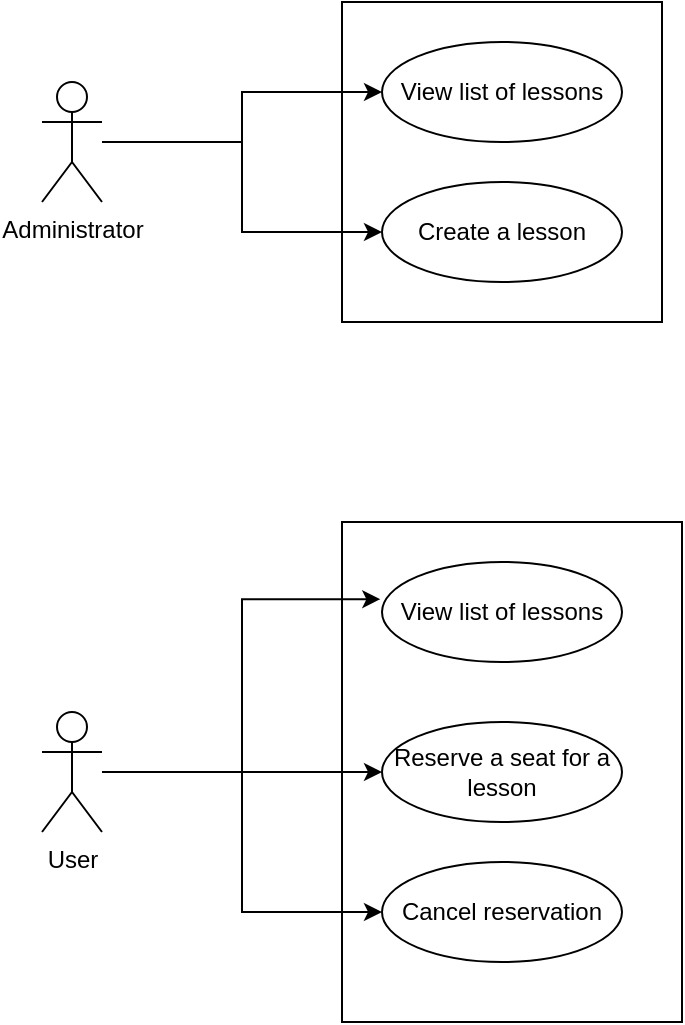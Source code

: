 <mxfile version="24.6.4" type="device">
  <diagram name="Page-1" id="A8Z21q8sCcu-jhZKcuga">
    <mxGraphModel dx="1036" dy="614" grid="1" gridSize="10" guides="1" tooltips="1" connect="1" arrows="1" fold="1" page="1" pageScale="1" pageWidth="850" pageHeight="1100" math="0" shadow="0">
      <root>
        <mxCell id="0" />
        <mxCell id="1" parent="0" />
        <mxCell id="xfM_jEDq1WVHNozujM_r-10" value="" style="rounded=0;whiteSpace=wrap;html=1;fillColor=none;" vertex="1" parent="1">
          <mxGeometry x="320" y="310" width="170" height="250" as="geometry" />
        </mxCell>
        <mxCell id="xfM_jEDq1WVHNozujM_r-8" value="" style="whiteSpace=wrap;html=1;aspect=fixed;fillColor=none;" vertex="1" parent="1">
          <mxGeometry x="320" y="50" width="160" height="160" as="geometry" />
        </mxCell>
        <mxCell id="xfM_jEDq1WVHNozujM_r-11" style="edgeStyle=orthogonalEdgeStyle;rounded=0;orthogonalLoop=1;jettySize=auto;html=1;" edge="1" parent="1" source="xfM_jEDq1WVHNozujM_r-1" target="xfM_jEDq1WVHNozujM_r-6">
          <mxGeometry relative="1" as="geometry" />
        </mxCell>
        <mxCell id="xfM_jEDq1WVHNozujM_r-12" style="edgeStyle=orthogonalEdgeStyle;rounded=0;orthogonalLoop=1;jettySize=auto;html=1;" edge="1" parent="1" source="xfM_jEDq1WVHNozujM_r-1" target="xfM_jEDq1WVHNozujM_r-2">
          <mxGeometry relative="1" as="geometry" />
        </mxCell>
        <mxCell id="xfM_jEDq1WVHNozujM_r-1" value="Administrator" style="shape=umlActor;verticalLabelPosition=bottom;verticalAlign=top;html=1;outlineConnect=0;" vertex="1" parent="1">
          <mxGeometry x="170" y="90" width="30" height="60" as="geometry" />
        </mxCell>
        <mxCell id="xfM_jEDq1WVHNozujM_r-2" value="Create a lesson" style="ellipse;whiteSpace=wrap;html=1;" vertex="1" parent="1">
          <mxGeometry x="340" y="140" width="120" height="50" as="geometry" />
        </mxCell>
        <mxCell id="xfM_jEDq1WVHNozujM_r-3" value="View list of lessons" style="ellipse;whiteSpace=wrap;html=1;" vertex="1" parent="1">
          <mxGeometry x="340" y="330" width="120" height="50" as="geometry" />
        </mxCell>
        <mxCell id="xfM_jEDq1WVHNozujM_r-14" style="edgeStyle=orthogonalEdgeStyle;rounded=0;orthogonalLoop=1;jettySize=auto;html=1;entryX=0;entryY=0.5;entryDx=0;entryDy=0;" edge="1" parent="1" source="xfM_jEDq1WVHNozujM_r-4" target="xfM_jEDq1WVHNozujM_r-5">
          <mxGeometry relative="1" as="geometry" />
        </mxCell>
        <mxCell id="xfM_jEDq1WVHNozujM_r-15" style="edgeStyle=orthogonalEdgeStyle;rounded=0;orthogonalLoop=1;jettySize=auto;html=1;entryX=0;entryY=0.5;entryDx=0;entryDy=0;" edge="1" parent="1" source="xfM_jEDq1WVHNozujM_r-4" target="xfM_jEDq1WVHNozujM_r-7">
          <mxGeometry relative="1" as="geometry" />
        </mxCell>
        <mxCell id="xfM_jEDq1WVHNozujM_r-4" value="User" style="shape=umlActor;verticalLabelPosition=bottom;verticalAlign=top;html=1;outlineConnect=0;" vertex="1" parent="1">
          <mxGeometry x="170" y="405" width="30" height="60" as="geometry" />
        </mxCell>
        <mxCell id="xfM_jEDq1WVHNozujM_r-5" value="Reserve a seat for a lesson" style="ellipse;whiteSpace=wrap;html=1;" vertex="1" parent="1">
          <mxGeometry x="340" y="410" width="120" height="50" as="geometry" />
        </mxCell>
        <mxCell id="xfM_jEDq1WVHNozujM_r-6" value="View list of lessons" style="ellipse;whiteSpace=wrap;html=1;" vertex="1" parent="1">
          <mxGeometry x="340" y="70" width="120" height="50" as="geometry" />
        </mxCell>
        <mxCell id="xfM_jEDq1WVHNozujM_r-7" value="Cancel reservation" style="ellipse;whiteSpace=wrap;html=1;" vertex="1" parent="1">
          <mxGeometry x="340" y="480" width="120" height="50" as="geometry" />
        </mxCell>
        <mxCell id="xfM_jEDq1WVHNozujM_r-13" style="edgeStyle=orthogonalEdgeStyle;rounded=0;orthogonalLoop=1;jettySize=auto;html=1;entryX=-0.007;entryY=0.372;entryDx=0;entryDy=0;entryPerimeter=0;" edge="1" parent="1" source="xfM_jEDq1WVHNozujM_r-4" target="xfM_jEDq1WVHNozujM_r-3">
          <mxGeometry relative="1" as="geometry" />
        </mxCell>
      </root>
    </mxGraphModel>
  </diagram>
</mxfile>
